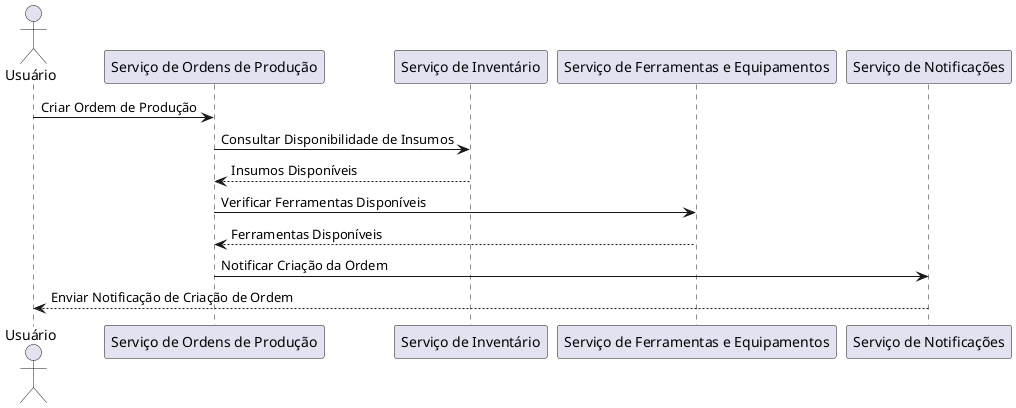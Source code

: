 @startuml
actor "Usuário" as U
participant "Serviço de Ordens de Produção" as SOP
participant "Serviço de Inventário" as SI
participant "Serviço de Ferramentas e Equipamentos" as SFE
participant "Serviço de Notificações" as SN

U -> SOP : Criar Ordem de Produção
SOP -> SI : Consultar Disponibilidade de Insumos
SI --> SOP : Insumos Disponíveis
SOP -> SFE : Verificar Ferramentas Disponíveis
SFE --> SOP : Ferramentas Disponíveis
SOP -> SN : Notificar Criação da Ordem
SN --> U : Enviar Notificação de Criação de Ordem
@enduml

